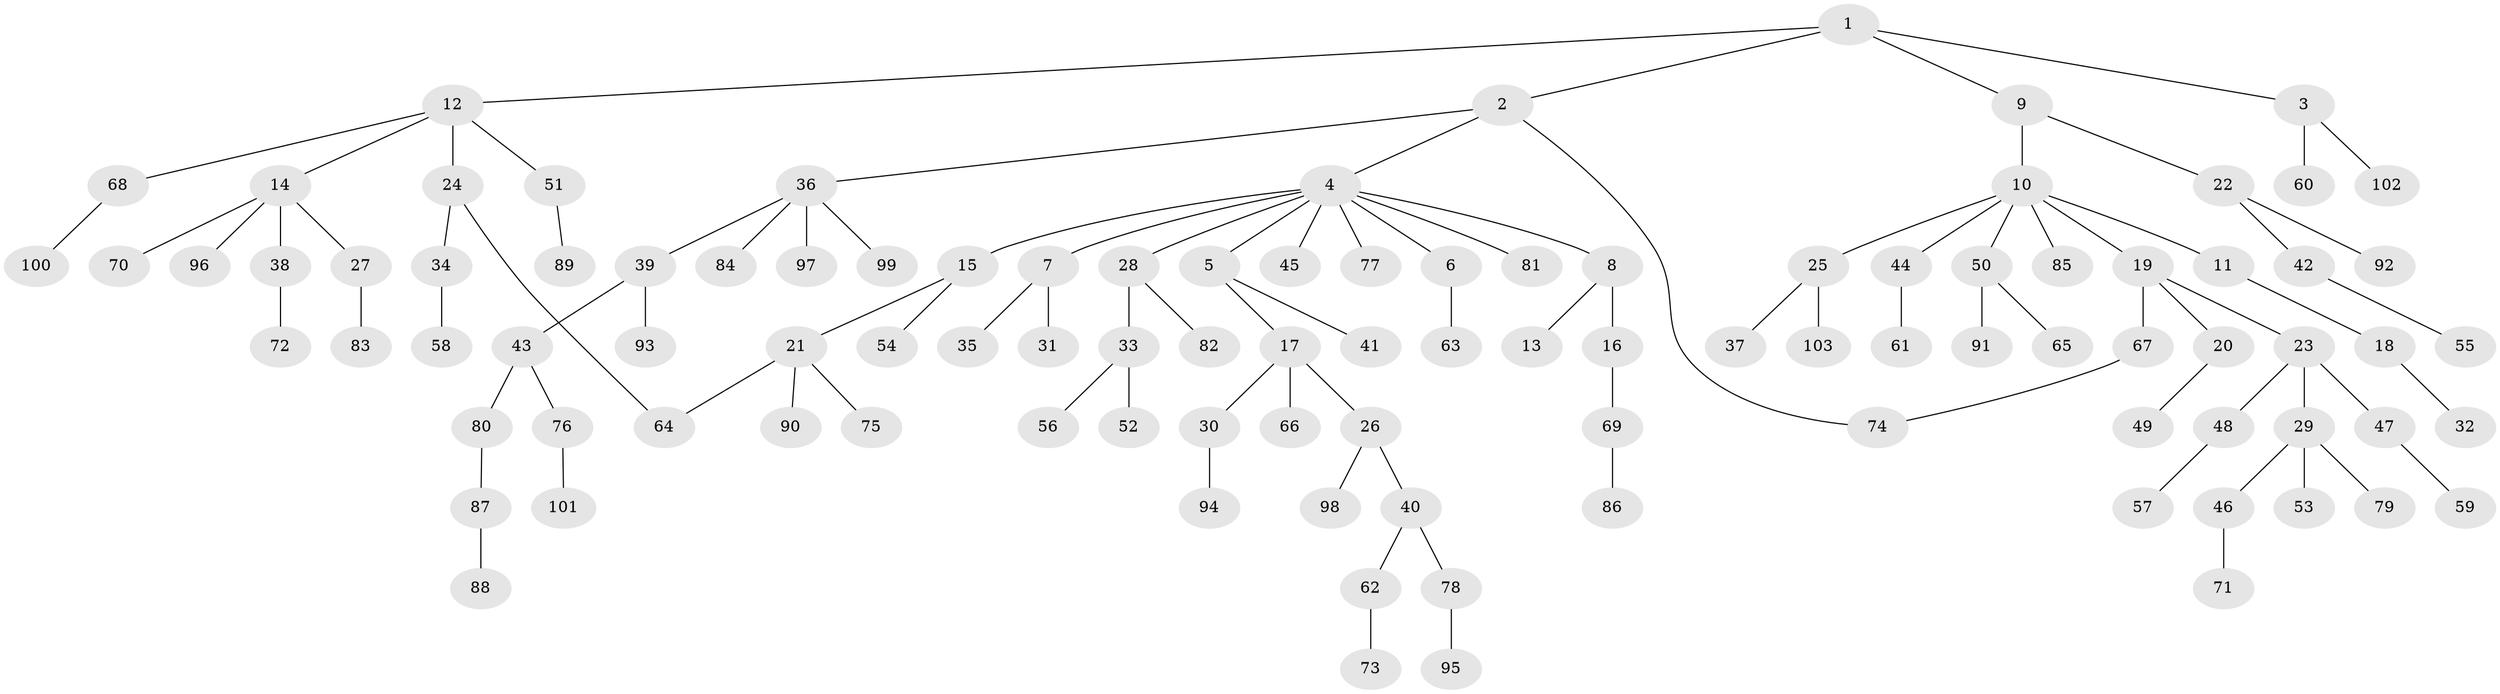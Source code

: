 // coarse degree distribution, {6: 0.03278688524590164, 3: 0.11475409836065574, 5: 0.01639344262295082, 2: 0.2459016393442623, 4: 0.06557377049180328, 1: 0.5081967213114754, 9: 0.01639344262295082}
// Generated by graph-tools (version 1.1) at 2025/36/03/04/25 23:36:00]
// undirected, 103 vertices, 104 edges
graph export_dot {
  node [color=gray90,style=filled];
  1;
  2;
  3;
  4;
  5;
  6;
  7;
  8;
  9;
  10;
  11;
  12;
  13;
  14;
  15;
  16;
  17;
  18;
  19;
  20;
  21;
  22;
  23;
  24;
  25;
  26;
  27;
  28;
  29;
  30;
  31;
  32;
  33;
  34;
  35;
  36;
  37;
  38;
  39;
  40;
  41;
  42;
  43;
  44;
  45;
  46;
  47;
  48;
  49;
  50;
  51;
  52;
  53;
  54;
  55;
  56;
  57;
  58;
  59;
  60;
  61;
  62;
  63;
  64;
  65;
  66;
  67;
  68;
  69;
  70;
  71;
  72;
  73;
  74;
  75;
  76;
  77;
  78;
  79;
  80;
  81;
  82;
  83;
  84;
  85;
  86;
  87;
  88;
  89;
  90;
  91;
  92;
  93;
  94;
  95;
  96;
  97;
  98;
  99;
  100;
  101;
  102;
  103;
  1 -- 2;
  1 -- 3;
  1 -- 9;
  1 -- 12;
  2 -- 4;
  2 -- 36;
  2 -- 74;
  3 -- 60;
  3 -- 102;
  4 -- 5;
  4 -- 6;
  4 -- 7;
  4 -- 8;
  4 -- 15;
  4 -- 28;
  4 -- 45;
  4 -- 77;
  4 -- 81;
  5 -- 17;
  5 -- 41;
  6 -- 63;
  7 -- 31;
  7 -- 35;
  8 -- 13;
  8 -- 16;
  9 -- 10;
  9 -- 22;
  10 -- 11;
  10 -- 19;
  10 -- 25;
  10 -- 44;
  10 -- 50;
  10 -- 85;
  11 -- 18;
  12 -- 14;
  12 -- 24;
  12 -- 51;
  12 -- 68;
  14 -- 27;
  14 -- 38;
  14 -- 70;
  14 -- 96;
  15 -- 21;
  15 -- 54;
  16 -- 69;
  17 -- 26;
  17 -- 30;
  17 -- 66;
  18 -- 32;
  19 -- 20;
  19 -- 23;
  19 -- 67;
  20 -- 49;
  21 -- 75;
  21 -- 90;
  21 -- 64;
  22 -- 42;
  22 -- 92;
  23 -- 29;
  23 -- 47;
  23 -- 48;
  24 -- 34;
  24 -- 64;
  25 -- 37;
  25 -- 103;
  26 -- 40;
  26 -- 98;
  27 -- 83;
  28 -- 33;
  28 -- 82;
  29 -- 46;
  29 -- 53;
  29 -- 79;
  30 -- 94;
  33 -- 52;
  33 -- 56;
  34 -- 58;
  36 -- 39;
  36 -- 84;
  36 -- 97;
  36 -- 99;
  38 -- 72;
  39 -- 43;
  39 -- 93;
  40 -- 62;
  40 -- 78;
  42 -- 55;
  43 -- 76;
  43 -- 80;
  44 -- 61;
  46 -- 71;
  47 -- 59;
  48 -- 57;
  50 -- 65;
  50 -- 91;
  51 -- 89;
  62 -- 73;
  67 -- 74;
  68 -- 100;
  69 -- 86;
  76 -- 101;
  78 -- 95;
  80 -- 87;
  87 -- 88;
}
